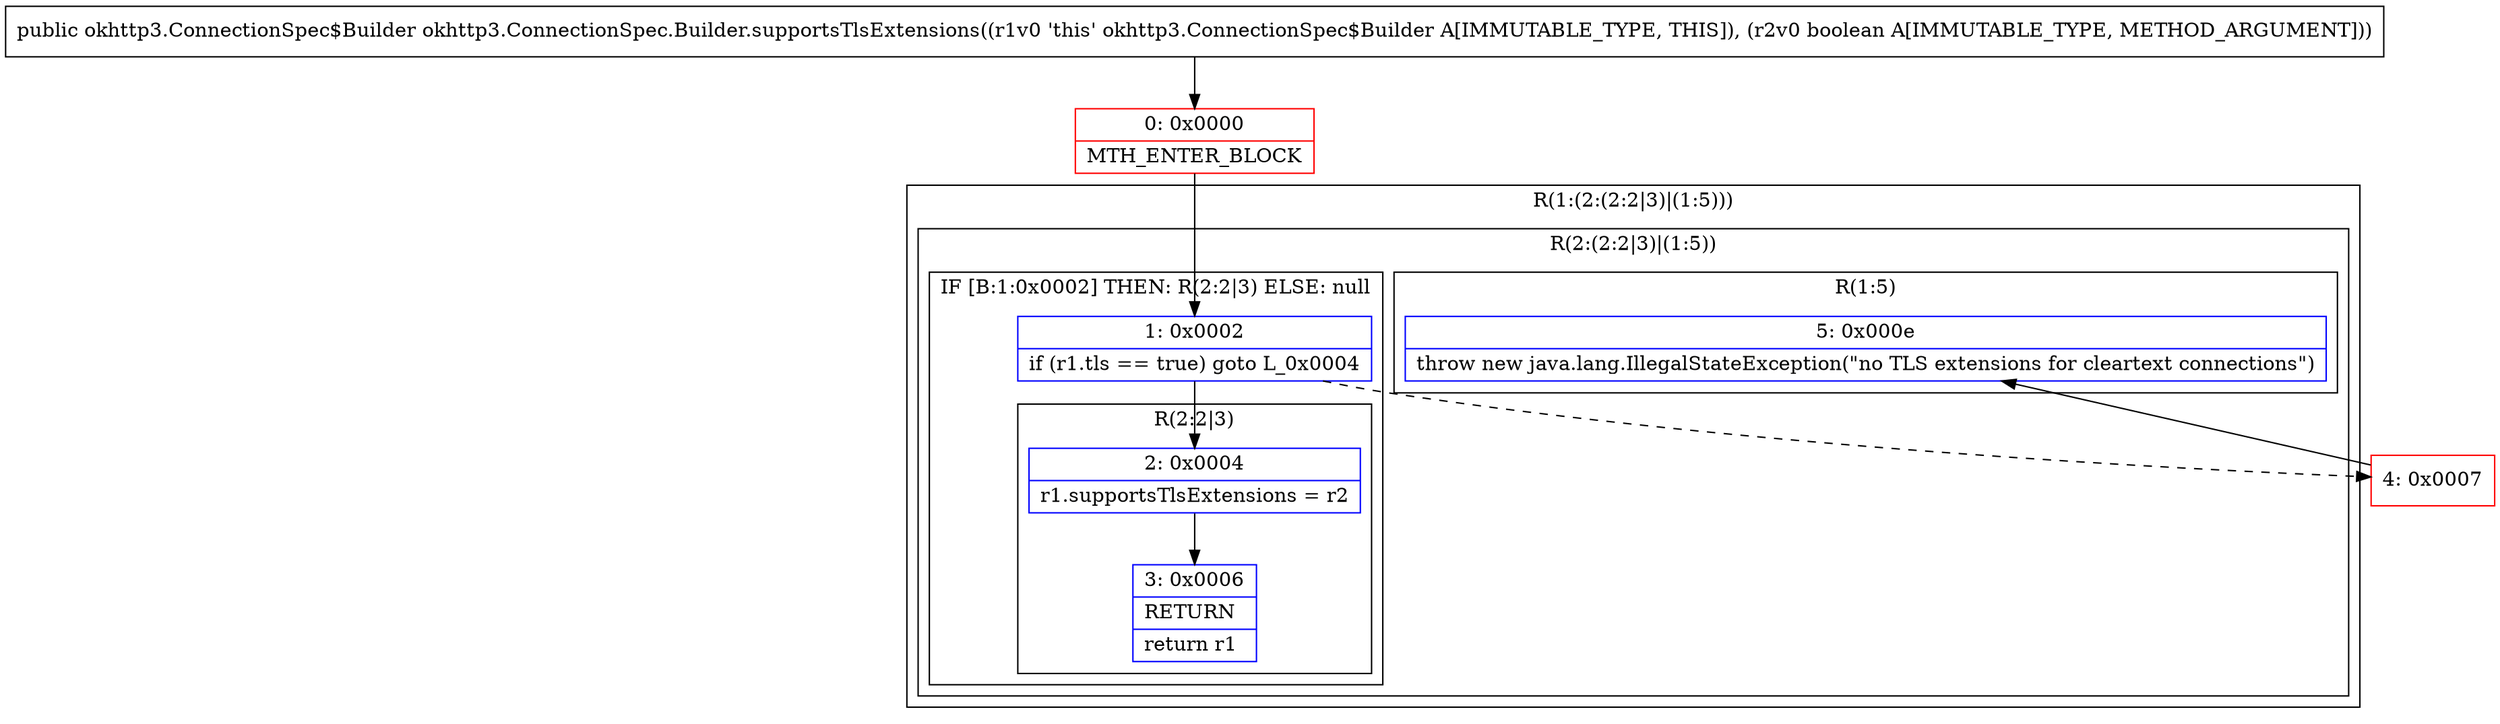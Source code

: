 digraph "CFG forokhttp3.ConnectionSpec.Builder.supportsTlsExtensions(Z)Lokhttp3\/ConnectionSpec$Builder;" {
subgraph cluster_Region_379336202 {
label = "R(1:(2:(2:2|3)|(1:5)))";
node [shape=record,color=blue];
subgraph cluster_Region_1521623619 {
label = "R(2:(2:2|3)|(1:5))";
node [shape=record,color=blue];
subgraph cluster_IfRegion_1938486877 {
label = "IF [B:1:0x0002] THEN: R(2:2|3) ELSE: null";
node [shape=record,color=blue];
Node_1 [shape=record,label="{1\:\ 0x0002|if (r1.tls == true) goto L_0x0004\l}"];
subgraph cluster_Region_1512957185 {
label = "R(2:2|3)";
node [shape=record,color=blue];
Node_2 [shape=record,label="{2\:\ 0x0004|r1.supportsTlsExtensions = r2\l}"];
Node_3 [shape=record,label="{3\:\ 0x0006|RETURN\l|return r1\l}"];
}
}
subgraph cluster_Region_762749992 {
label = "R(1:5)";
node [shape=record,color=blue];
Node_5 [shape=record,label="{5\:\ 0x000e|throw new java.lang.IllegalStateException(\"no TLS extensions for cleartext connections\")\l}"];
}
}
}
Node_0 [shape=record,color=red,label="{0\:\ 0x0000|MTH_ENTER_BLOCK\l}"];
Node_4 [shape=record,color=red,label="{4\:\ 0x0007}"];
MethodNode[shape=record,label="{public okhttp3.ConnectionSpec$Builder okhttp3.ConnectionSpec.Builder.supportsTlsExtensions((r1v0 'this' okhttp3.ConnectionSpec$Builder A[IMMUTABLE_TYPE, THIS]), (r2v0 boolean A[IMMUTABLE_TYPE, METHOD_ARGUMENT])) }"];
MethodNode -> Node_0;
Node_1 -> Node_2;
Node_1 -> Node_4[style=dashed];
Node_2 -> Node_3;
Node_0 -> Node_1;
Node_4 -> Node_5;
}

